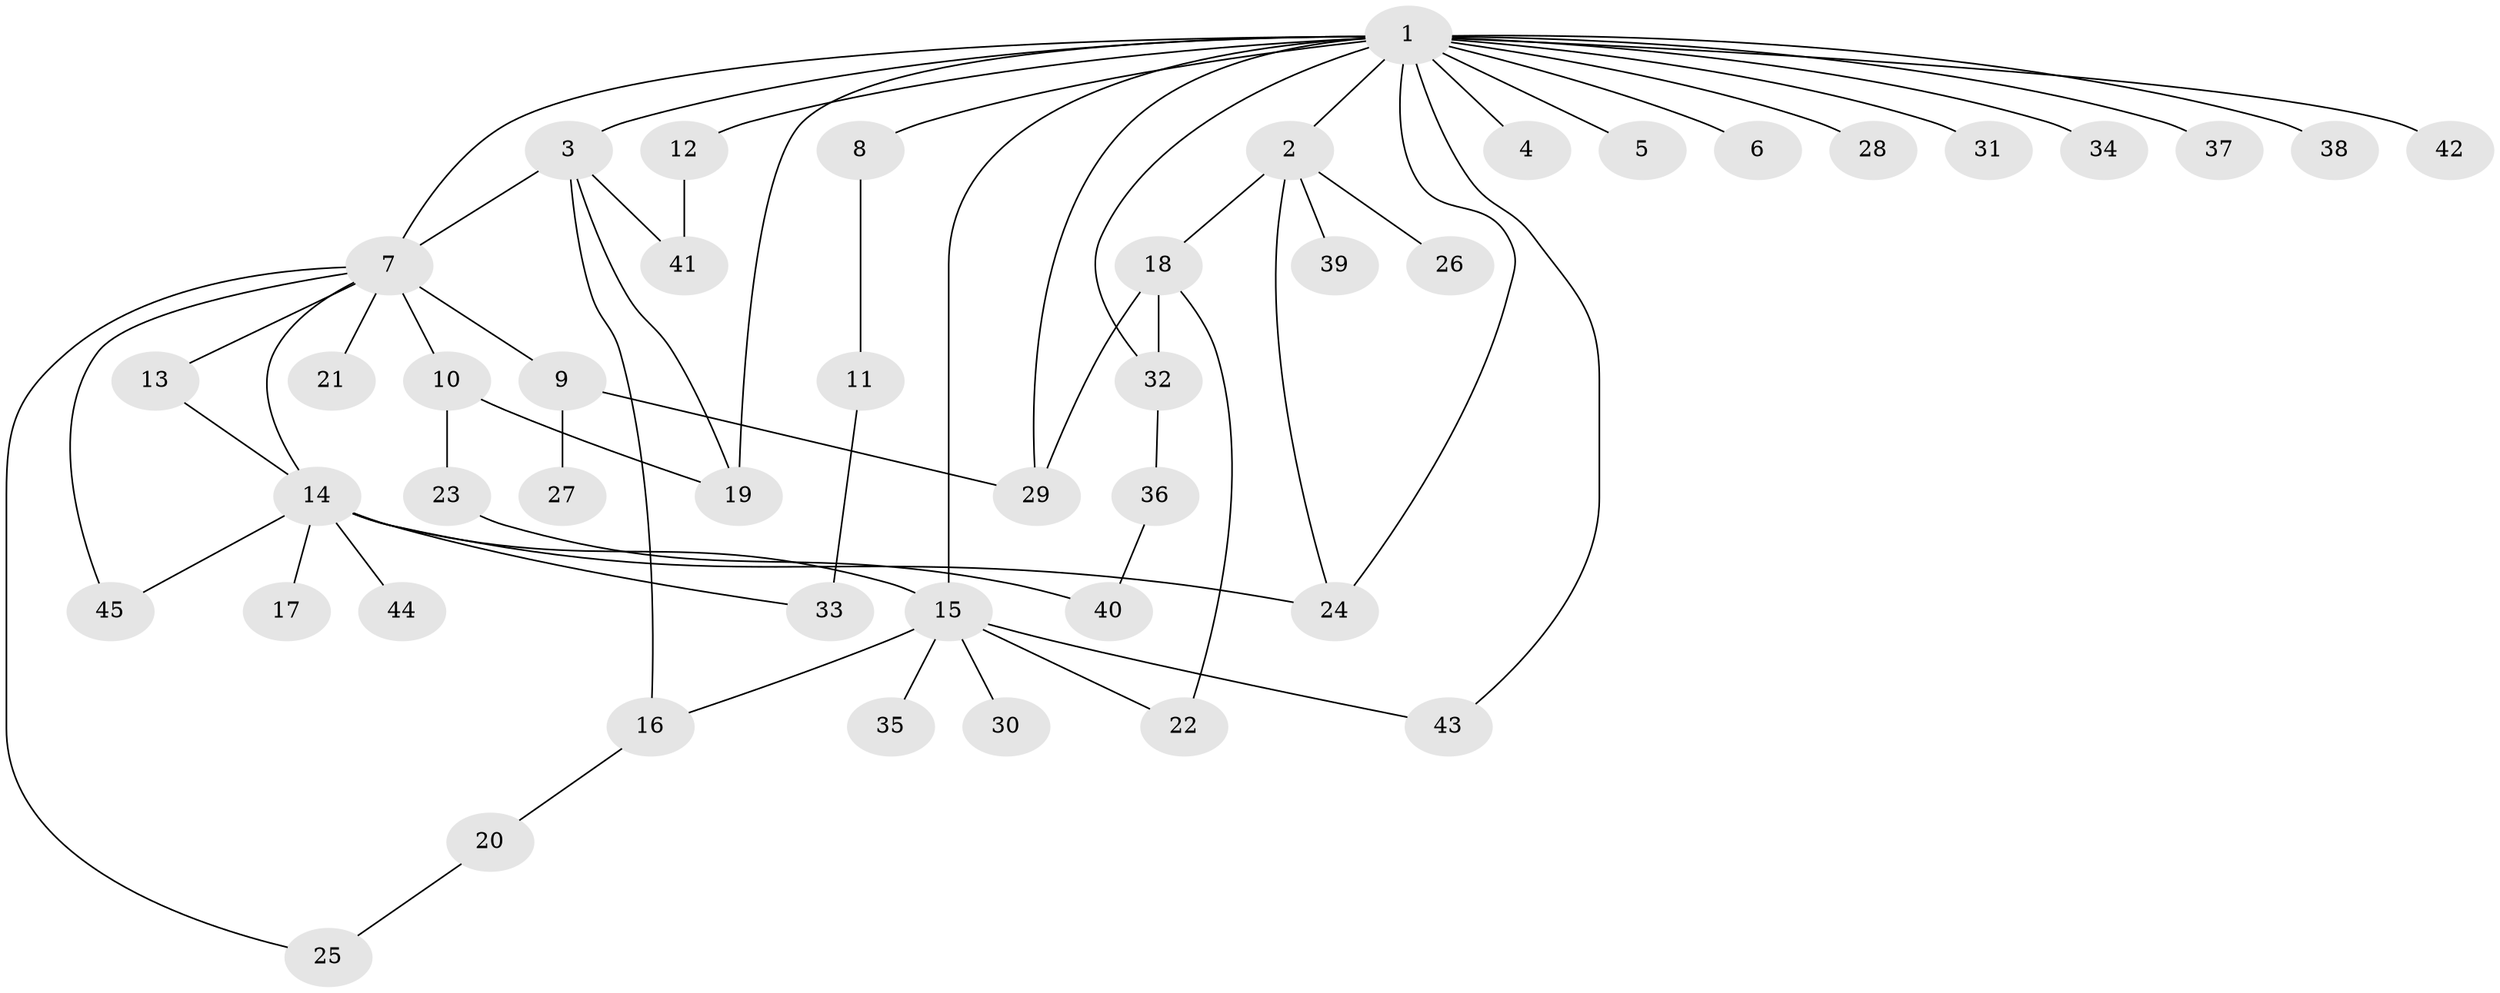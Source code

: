 // original degree distribution, {22: 0.013513513513513514, 6: 0.04054054054054054, 2: 0.2972972972972973, 1: 0.43243243243243246, 8: 0.02702702702702703, 5: 0.013513513513513514, 3: 0.10810810810810811, 9: 0.013513513513513514, 4: 0.05405405405405406}
// Generated by graph-tools (version 1.1) at 2025/50/03/04/25 22:50:32]
// undirected, 45 vertices, 62 edges
graph export_dot {
  node [color=gray90,style=filled];
  1;
  2;
  3;
  4;
  5;
  6;
  7;
  8;
  9;
  10;
  11;
  12;
  13;
  14;
  15;
  16;
  17;
  18;
  19;
  20;
  21;
  22;
  23;
  24;
  25;
  26;
  27;
  28;
  29;
  30;
  31;
  32;
  33;
  34;
  35;
  36;
  37;
  38;
  39;
  40;
  41;
  42;
  43;
  44;
  45;
  1 -- 2 [weight=1.0];
  1 -- 3 [weight=1.0];
  1 -- 4 [weight=1.0];
  1 -- 5 [weight=1.0];
  1 -- 6 [weight=1.0];
  1 -- 7 [weight=1.0];
  1 -- 8 [weight=1.0];
  1 -- 12 [weight=1.0];
  1 -- 15 [weight=1.0];
  1 -- 19 [weight=1.0];
  1 -- 24 [weight=1.0];
  1 -- 28 [weight=1.0];
  1 -- 29 [weight=1.0];
  1 -- 31 [weight=1.0];
  1 -- 32 [weight=1.0];
  1 -- 34 [weight=1.0];
  1 -- 37 [weight=1.0];
  1 -- 38 [weight=1.0];
  1 -- 42 [weight=1.0];
  1 -- 43 [weight=1.0];
  2 -- 18 [weight=1.0];
  2 -- 24 [weight=1.0];
  2 -- 26 [weight=1.0];
  2 -- 39 [weight=1.0];
  3 -- 7 [weight=1.0];
  3 -- 16 [weight=1.0];
  3 -- 19 [weight=1.0];
  3 -- 41 [weight=1.0];
  7 -- 9 [weight=2.0];
  7 -- 10 [weight=1.0];
  7 -- 13 [weight=1.0];
  7 -- 14 [weight=1.0];
  7 -- 21 [weight=1.0];
  7 -- 25 [weight=1.0];
  7 -- 45 [weight=1.0];
  8 -- 11 [weight=1.0];
  9 -- 27 [weight=1.0];
  9 -- 29 [weight=1.0];
  10 -- 19 [weight=1.0];
  10 -- 23 [weight=1.0];
  11 -- 33 [weight=1.0];
  12 -- 41 [weight=1.0];
  13 -- 14 [weight=1.0];
  14 -- 15 [weight=1.0];
  14 -- 17 [weight=1.0];
  14 -- 24 [weight=1.0];
  14 -- 33 [weight=1.0];
  14 -- 44 [weight=1.0];
  14 -- 45 [weight=1.0];
  15 -- 16 [weight=1.0];
  15 -- 22 [weight=1.0];
  15 -- 30 [weight=1.0];
  15 -- 35 [weight=1.0];
  15 -- 43 [weight=1.0];
  16 -- 20 [weight=1.0];
  18 -- 22 [weight=1.0];
  18 -- 29 [weight=1.0];
  18 -- 32 [weight=2.0];
  20 -- 25 [weight=1.0];
  23 -- 40 [weight=1.0];
  32 -- 36 [weight=1.0];
  36 -- 40 [weight=1.0];
}
